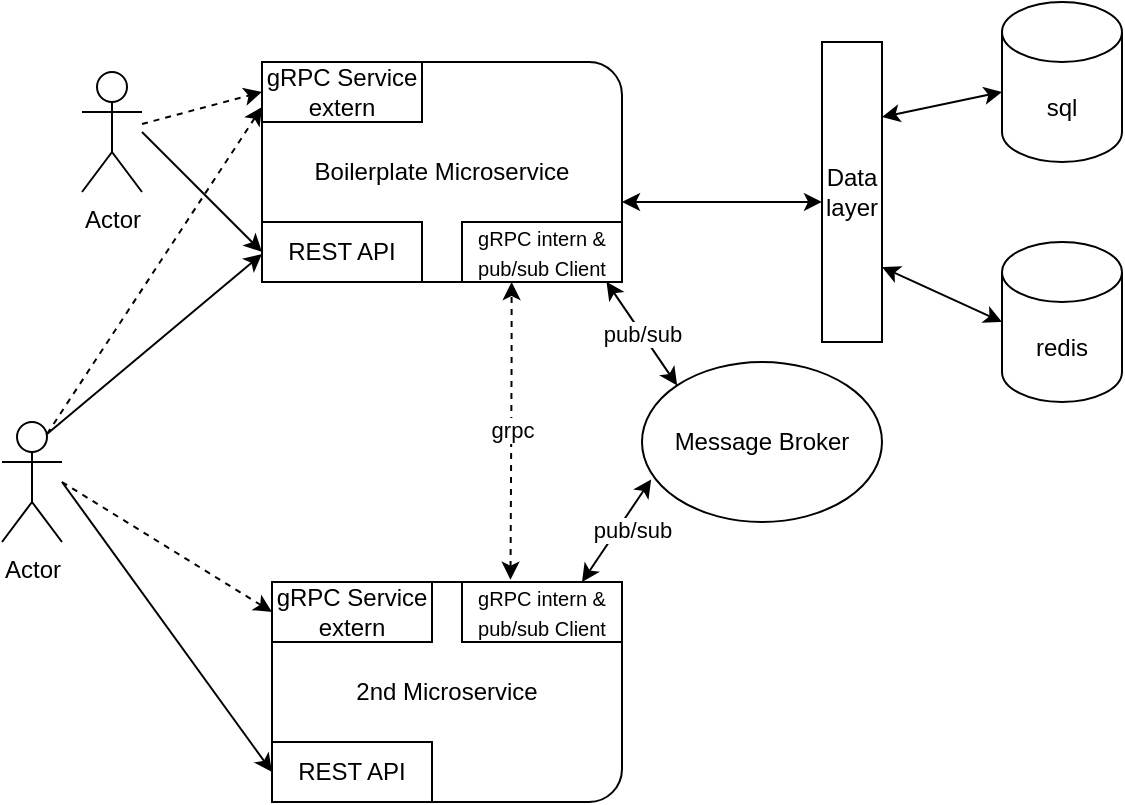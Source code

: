 <mxfile>
    <diagram id="zFBxfufMVJqB35y7wpOE" name="Boilerplate-vision">
        <mxGraphModel dx="863" dy="492" grid="1" gridSize="10" guides="1" tooltips="1" connect="1" arrows="1" fold="1" page="1" pageScale="1" pageWidth="850" pageHeight="1100" math="0" shadow="0">
            <root>
                <mxCell id="0"/>
                <mxCell id="1" parent="0"/>
                <mxCell id="2" value="Boilerplate Microservice" style="rounded=1;whiteSpace=wrap;html=1;" parent="1" vertex="1">
                    <mxGeometry x="200" y="350" width="180" height="110" as="geometry"/>
                </mxCell>
                <mxCell id="3" value="sql" style="shape=cylinder3;whiteSpace=wrap;html=1;boundedLbl=1;backgroundOutline=1;size=15;" parent="1" vertex="1">
                    <mxGeometry x="570" y="320" width="60" height="80" as="geometry"/>
                </mxCell>
                <mxCell id="6" value="REST API" style="rounded=0;whiteSpace=wrap;html=1;" parent="1" vertex="1">
                    <mxGeometry x="200" y="430" width="80" height="30" as="geometry"/>
                </mxCell>
                <mxCell id="33" style="edgeStyle=none;html=1;entryX=0;entryY=0.5;entryDx=0;entryDy=0;dashed=1;" parent="1" source="7" target="30" edge="1">
                    <mxGeometry relative="1" as="geometry"/>
                </mxCell>
                <mxCell id="34" style="edgeStyle=none;html=1;" parent="1" edge="1">
                    <mxGeometry relative="1" as="geometry">
                        <mxPoint x="140" y="385" as="sourcePoint"/>
                        <mxPoint x="200" y="445" as="targetPoint"/>
                    </mxGeometry>
                </mxCell>
                <mxCell id="7" value="Actor" style="shape=umlActor;verticalLabelPosition=bottom;verticalAlign=top;html=1;outlineConnect=0;" parent="1" vertex="1">
                    <mxGeometry x="110" y="355" width="30" height="60" as="geometry"/>
                </mxCell>
                <mxCell id="35" style="edgeStyle=none;html=1;exitX=0.75;exitY=0.1;exitDx=0;exitDy=0;exitPerimeter=0;" parent="1" source="8" edge="1">
                    <mxGeometry relative="1" as="geometry">
                        <mxPoint x="200" y="446" as="targetPoint"/>
                    </mxGeometry>
                </mxCell>
                <mxCell id="36" style="edgeStyle=none;html=1;entryX=0;entryY=0.75;entryDx=0;entryDy=0;dashed=1;exitX=0.75;exitY=0.1;exitDx=0;exitDy=0;exitPerimeter=0;" parent="1" source="8" target="30" edge="1">
                    <mxGeometry relative="1" as="geometry">
                        <mxPoint x="140" y="470" as="sourcePoint"/>
                    </mxGeometry>
                </mxCell>
                <mxCell id="38" style="edgeStyle=none;html=1;entryX=0;entryY=0.5;entryDx=0;entryDy=0;" edge="1" parent="1" target="16">
                    <mxGeometry relative="1" as="geometry">
                        <mxPoint x="100" y="560" as="sourcePoint"/>
                    </mxGeometry>
                </mxCell>
                <mxCell id="39" style="edgeStyle=none;html=1;dashed=1;entryX=0;entryY=0.5;entryDx=0;entryDy=0;" edge="1" parent="1" target="37">
                    <mxGeometry relative="1" as="geometry">
                        <mxPoint x="100" y="560" as="sourcePoint"/>
                        <mxPoint x="200" y="605" as="targetPoint"/>
                    </mxGeometry>
                </mxCell>
                <mxCell id="8" value="Actor" style="shape=umlActor;verticalLabelPosition=bottom;verticalAlign=top;html=1;outlineConnect=0;" parent="1" vertex="1">
                    <mxGeometry x="70" y="530" width="30" height="60" as="geometry"/>
                </mxCell>
                <mxCell id="12" value="Message Broker" style="ellipse;whiteSpace=wrap;html=1;" parent="1" vertex="1">
                    <mxGeometry x="390" y="500" width="120" height="80" as="geometry"/>
                </mxCell>
                <mxCell id="13" value="pub/sub" style="endArrow=classic;startArrow=classic;html=1;entryX=0.903;entryY=0.997;entryDx=0;entryDy=0;exitX=0;exitY=0;exitDx=0;exitDy=0;entryPerimeter=0;" parent="1" source="12" target="40" edge="1">
                    <mxGeometry width="50" height="50" relative="1" as="geometry">
                        <mxPoint x="308" y="500" as="sourcePoint"/>
                        <mxPoint x="380" y="450" as="targetPoint"/>
                    </mxGeometry>
                </mxCell>
                <mxCell id="15" value="2nd Microservice" style="rounded=1;whiteSpace=wrap;html=1;" parent="1" vertex="1">
                    <mxGeometry x="205" y="610" width="175" height="110" as="geometry"/>
                </mxCell>
                <mxCell id="16" value="REST API" style="rounded=0;whiteSpace=wrap;html=1;" parent="1" vertex="1">
                    <mxGeometry x="205" y="690" width="80" height="30" as="geometry"/>
                </mxCell>
                <mxCell id="18" value="pub/sub" style="endArrow=classic;startArrow=classic;html=1;entryX=0.038;entryY=0.734;entryDx=0;entryDy=0;entryPerimeter=0;exitX=0.75;exitY=0;exitDx=0;exitDy=0;" parent="1" source="42" target="12" edge="1">
                    <mxGeometry x="0.162" y="-6" width="50" height="50" relative="1" as="geometry">
                        <mxPoint x="290" y="550" as="sourcePoint"/>
                        <mxPoint x="340" y="500" as="targetPoint"/>
                        <Array as="points"/>
                        <mxPoint as="offset"/>
                    </mxGeometry>
                </mxCell>
                <mxCell id="22" value="Data layer" style="rounded=0;whiteSpace=wrap;html=1;" parent="1" vertex="1">
                    <mxGeometry x="480" y="340" width="30" height="150" as="geometry"/>
                </mxCell>
                <mxCell id="23" value="redis" style="shape=cylinder3;whiteSpace=wrap;html=1;boundedLbl=1;backgroundOutline=1;size=15;" parent="1" vertex="1">
                    <mxGeometry x="570" y="440" width="60" height="80" as="geometry"/>
                </mxCell>
                <mxCell id="24" value="" style="endArrow=classic;startArrow=classic;html=1;exitX=1;exitY=0.25;exitDx=0;exitDy=0;" parent="1" source="22" edge="1">
                    <mxGeometry width="50" height="50" relative="1" as="geometry">
                        <mxPoint x="520" y="415" as="sourcePoint"/>
                        <mxPoint x="570" y="365" as="targetPoint"/>
                    </mxGeometry>
                </mxCell>
                <mxCell id="25" value="" style="endArrow=classic;startArrow=classic;html=1;exitX=1;exitY=0.75;exitDx=0;exitDy=0;" parent="1" source="22" edge="1">
                    <mxGeometry width="50" height="50" relative="1" as="geometry">
                        <mxPoint x="520" y="530" as="sourcePoint"/>
                        <mxPoint x="570" y="480" as="targetPoint"/>
                    </mxGeometry>
                </mxCell>
                <mxCell id="26" value="" style="endArrow=classic;startArrow=classic;html=1;entryX=0;entryY=0.533;entryDx=0;entryDy=0;entryPerimeter=0;" parent="1" target="22" edge="1">
                    <mxGeometry width="50" height="50" relative="1" as="geometry">
                        <mxPoint x="380" y="420" as="sourcePoint"/>
                        <mxPoint x="390" y="370" as="targetPoint"/>
                    </mxGeometry>
                </mxCell>
                <mxCell id="27" value="grpc" style="endArrow=classic;startArrow=classic;html=1;dashed=1;exitX=0.428;exitY=-0.038;exitDx=0;exitDy=0;exitPerimeter=0;" parent="1" edge="1">
                    <mxGeometry width="50" height="50" relative="1" as="geometry">
                        <mxPoint x="324.24" y="608.86" as="sourcePoint"/>
                        <mxPoint x="324.8" y="460" as="targetPoint"/>
                        <Array as="points">
                            <mxPoint x="324.8" y="500"/>
                        </Array>
                    </mxGeometry>
                </mxCell>
                <mxCell id="30" value="gRPC Service&lt;br&gt;extern" style="rounded=0;whiteSpace=wrap;html=1;" parent="1" vertex="1">
                    <mxGeometry x="200" y="350" width="80" height="30" as="geometry"/>
                </mxCell>
                <mxCell id="37" value="gRPC Service&lt;br&gt;extern" style="rounded=0;whiteSpace=wrap;html=1;" parent="1" vertex="1">
                    <mxGeometry x="205" y="610" width="80" height="30" as="geometry"/>
                </mxCell>
                <mxCell id="40" value="&lt;font style=&quot;font-size: 10px&quot;&gt;gRPC intern &amp;amp; pub/sub Client&lt;/font&gt;" style="rounded=0;whiteSpace=wrap;html=1;" vertex="1" parent="1">
                    <mxGeometry x="300" y="430" width="80" height="30" as="geometry"/>
                </mxCell>
                <mxCell id="42" value="&lt;font style=&quot;font-size: 10px&quot;&gt;gRPC intern &amp;amp; pub/sub Client&lt;/font&gt;" style="rounded=0;whiteSpace=wrap;html=1;" vertex="1" parent="1">
                    <mxGeometry x="300" y="610" width="80" height="30" as="geometry"/>
                </mxCell>
            </root>
        </mxGraphModel>
    </diagram>
    <diagram id="jR5q2pk4mvh827Y5T1Gy" name="clean architecture">
        <mxGraphModel dx="857" dy="1211" grid="1" gridSize="10" guides="1" tooltips="1" connect="1" arrows="1" fold="1" page="1" pageScale="1" pageWidth="850" pageHeight="1100" math="0" shadow="0">
            <root>
                <mxCell id="a9B9MjQQHSpK6WcCpD2H-0"/>
                <mxCell id="a9B9MjQQHSpK6WcCpD2H-1" parent="a9B9MjQQHSpK6WcCpD2H-0"/>
            </root>
        </mxGraphModel>
    </diagram>
</mxfile>